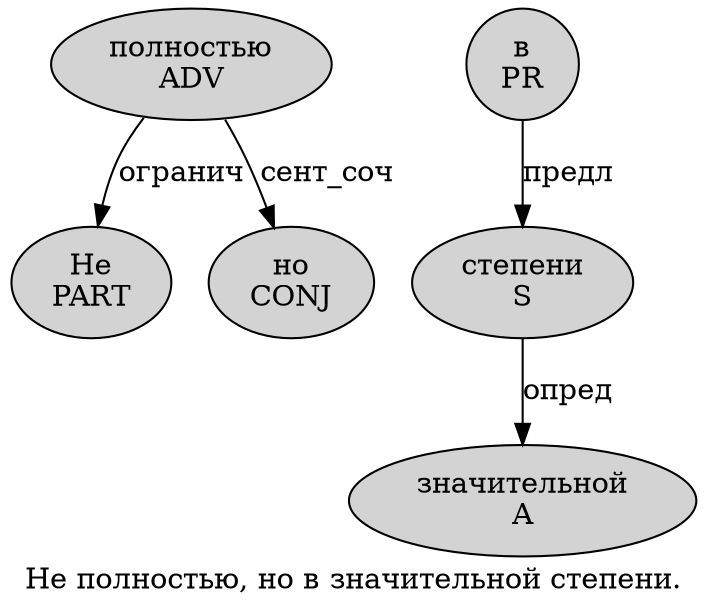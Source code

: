 digraph SENTENCE_2381 {
	graph [label="Не полностью, но в значительной степени."]
	node [style=filled]
		0 [label="Не
PART" color="" fillcolor=lightgray penwidth=1 shape=ellipse]
		1 [label="полностью
ADV" color="" fillcolor=lightgray penwidth=1 shape=ellipse]
		3 [label="но
CONJ" color="" fillcolor=lightgray penwidth=1 shape=ellipse]
		4 [label="в
PR" color="" fillcolor=lightgray penwidth=1 shape=ellipse]
		5 [label="значительной
A" color="" fillcolor=lightgray penwidth=1 shape=ellipse]
		6 [label="степени
S" color="" fillcolor=lightgray penwidth=1 shape=ellipse]
			4 -> 6 [label="предл"]
			6 -> 5 [label="опред"]
			1 -> 0 [label="огранич"]
			1 -> 3 [label="сент_соч"]
}